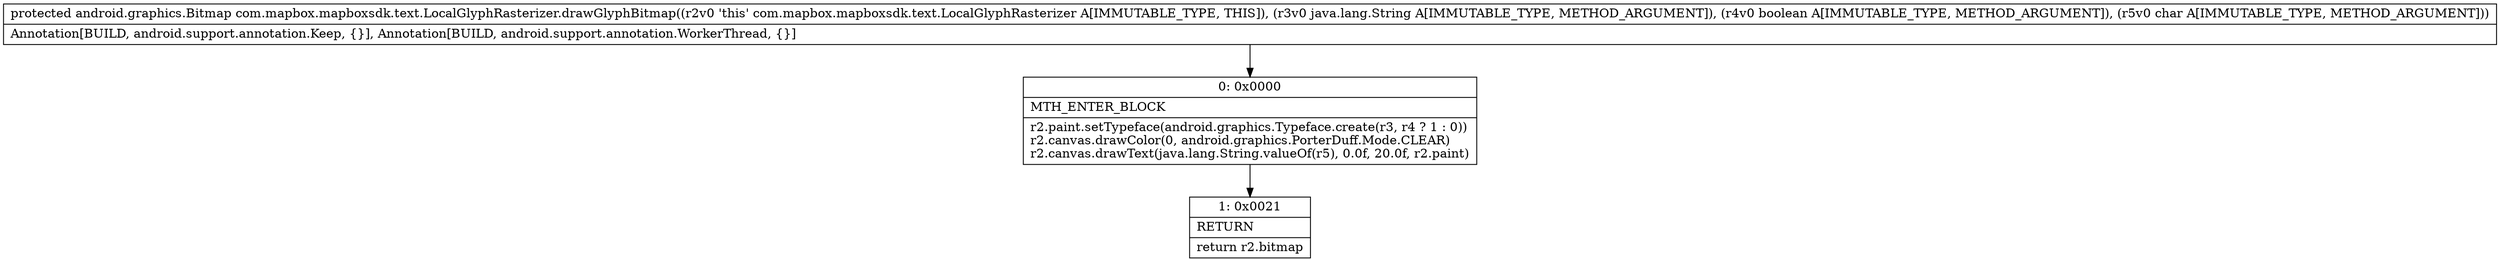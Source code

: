 digraph "CFG forcom.mapbox.mapboxsdk.text.LocalGlyphRasterizer.drawGlyphBitmap(Ljava\/lang\/String;ZC)Landroid\/graphics\/Bitmap;" {
Node_0 [shape=record,label="{0\:\ 0x0000|MTH_ENTER_BLOCK\l|r2.paint.setTypeface(android.graphics.Typeface.create(r3, r4 ? 1 : 0))\lr2.canvas.drawColor(0, android.graphics.PorterDuff.Mode.CLEAR)\lr2.canvas.drawText(java.lang.String.valueOf(r5), 0.0f, 20.0f, r2.paint)\l}"];
Node_1 [shape=record,label="{1\:\ 0x0021|RETURN\l|return r2.bitmap\l}"];
MethodNode[shape=record,label="{protected android.graphics.Bitmap com.mapbox.mapboxsdk.text.LocalGlyphRasterizer.drawGlyphBitmap((r2v0 'this' com.mapbox.mapboxsdk.text.LocalGlyphRasterizer A[IMMUTABLE_TYPE, THIS]), (r3v0 java.lang.String A[IMMUTABLE_TYPE, METHOD_ARGUMENT]), (r4v0 boolean A[IMMUTABLE_TYPE, METHOD_ARGUMENT]), (r5v0 char A[IMMUTABLE_TYPE, METHOD_ARGUMENT]))  | Annotation[BUILD, android.support.annotation.Keep, \{\}], Annotation[BUILD, android.support.annotation.WorkerThread, \{\}]\l}"];
MethodNode -> Node_0;
Node_0 -> Node_1;
}

